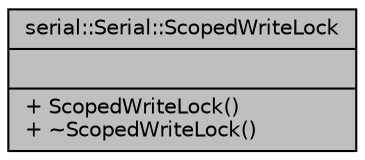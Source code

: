digraph "serial::Serial::ScopedWriteLock"
{
 // LATEX_PDF_SIZE
  edge [fontname="Helvetica",fontsize="10",labelfontname="Helvetica",labelfontsize="10"];
  node [fontname="Helvetica",fontsize="10",shape=record];
  Node1 [label="{serial::Serial::ScopedWriteLock\n||+ ScopedWriteLock()\l+ ~ScopedWriteLock()\l}",height=0.2,width=0.4,color="black", fillcolor="grey75", style="filled", fontcolor="black",tooltip=" "];
}

